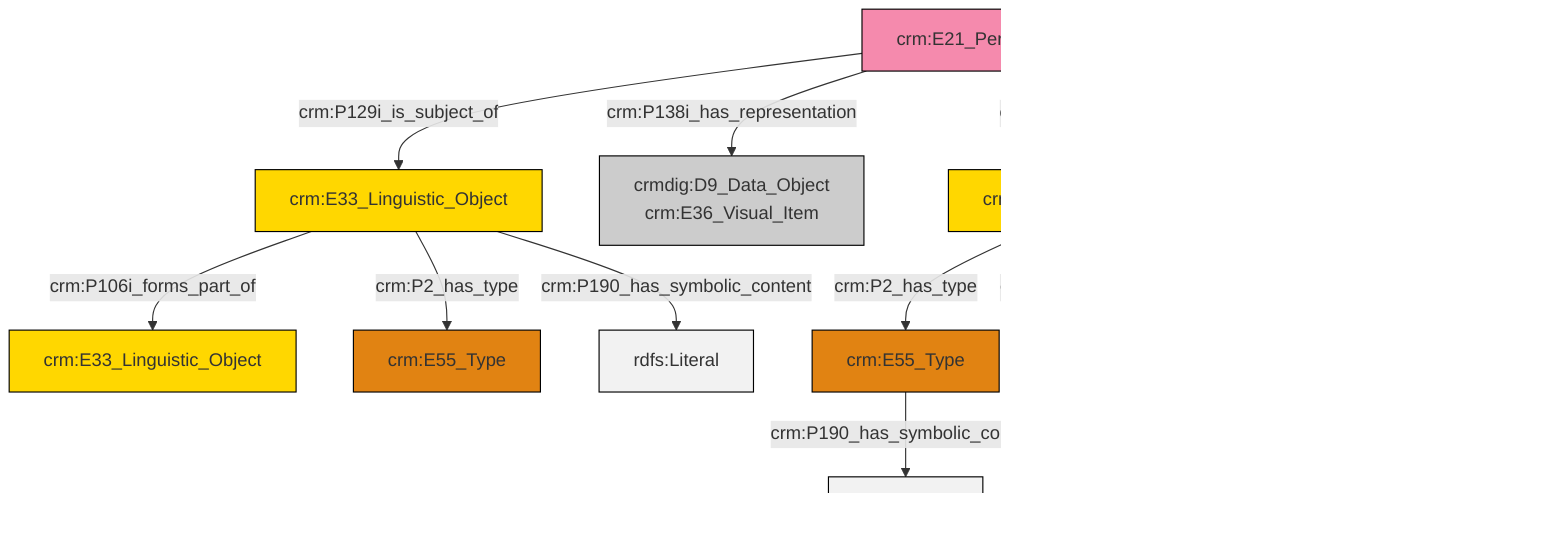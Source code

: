 graph TD
classDef Literal fill:#f2f2f2,stroke:#000000;
classDef CRM_Entity fill:#FFFFFF,stroke:#000000;
classDef Temporal_Entity fill:#00C9E6, stroke:#000000;
classDef Type fill:#E18312, stroke:#000000;
classDef Time-Span fill:#2C9C91, stroke:#000000;
classDef Appellation fill:#FFEB7F, stroke:#000000;
classDef Place fill:#008836, stroke:#000000;
classDef Persistent_Item fill:#B266B2, stroke:#000000;
classDef Conceptual_Object fill:#FFD700, stroke:#000000;
classDef Physical_Thing fill:#D2B48C, stroke:#000000;
classDef Actor fill:#f58aad, stroke:#000000;
classDef PC_Classes fill:#4ce600, stroke:#000000;
classDef Multi fill:#cccccc,stroke:#000000;

2["crm:E33_Linguistic_Object"]:::Conceptual_Object -->|crm:P106i_forms_part_of| 3["crm:E33_Linguistic_Object"]:::Conceptual_Object
4["crm:E21_Person"]:::Actor -->|crm:P129i_is_subject_of| 2["crm:E33_Linguistic_Object"]:::Conceptual_Object
5["crm:E73_Information_Object"]:::Conceptual_Object -->|crm:P2_has_type| 6["crm:E55_Type"]:::Type
2["crm:E33_Linguistic_Object"]:::Conceptual_Object -->|crm:P2_has_type| 14["crm:E55_Type"]:::Type
5["crm:E73_Information_Object"]:::Conceptual_Object -->|crm:P190_has_symbolic_content| 17[rdfs:Literal]:::Literal
4["crm:E21_Person"]:::Actor -->|crm:P138i_has_representation| 0["crmdig:D9_Data_Object<br>crm:E36_Visual_Item"]:::Multi
4["crm:E21_Person"]:::Actor -->|crm:P129i_is_subject_of| 5["crm:E73_Information_Object"]:::Conceptual_Object
2["crm:E33_Linguistic_Object"]:::Conceptual_Object -->|crm:P190_has_symbolic_content| 20[rdfs:Literal]:::Literal
5["crm:E73_Information_Object"]:::Conceptual_Object -->|crm:P72_has_language| 12["crm:E56_Language"]:::Type
4["crm:E21_Person"]:::Actor -->|crmdig:L54_is_same-as| 8["crm:E1_CRM_Entity"]:::CRM_Entity
6["crm:E55_Type"]:::Type -->|crm:P190_has_symbolic_content| 21[rdfs:Literal]:::Literal